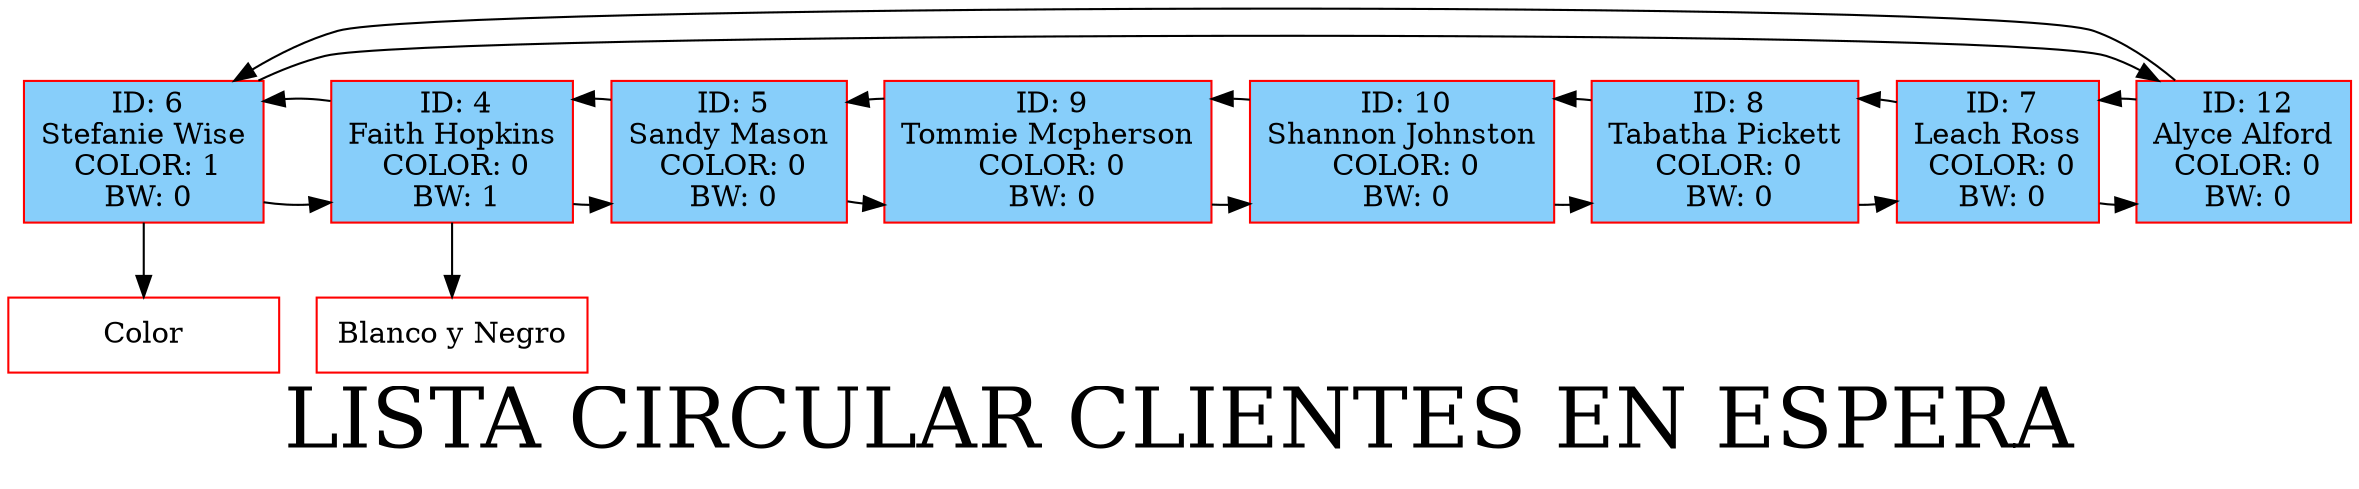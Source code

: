 digraph G { 
node[shape=box, color=red];
label="LISTA CIRCULAR CLIENTES EN ESPERA";
fontsize = 40;
nodo51228289[label=" ID: 6\nStefanie Wise\n COLOR: 1\n BW: 0" , style = filled, fillcolor = lightskyblue, group = 1]
nodo1880587981[label="Color" ,width = 1.8, group = 1]
nodo455896770[label=" ID: 4\nFaith Hopkins\n COLOR: 0\n BW: 1" , style = filled, fillcolor = lightskyblue, group = 2]
nodo1721931908[label="Blanco y Negro" ,width = 1.8, group = 2]
nodo511754216[label=" ID: 5\nSandy Mason\n COLOR: 0\n BW: 0" , style = filled, fillcolor = lightskyblue, group = 3]
nodo1198108795[label=" ID: 9\nTommie Mcpherson\n COLOR: 0\n BW: 0" , style = filled, fillcolor = lightskyblue, group = 4]
nodo214126413[label=" ID: 10\nShannon Johnston\n COLOR: 0\n BW: 0" , style = filled, fillcolor = lightskyblue, group = 5]
nodo396873410[label=" ID: 8\nTabatha Pickett\n COLOR: 0\n BW: 0" , style = filled, fillcolor = lightskyblue, group = 6]
nodo1706234378[label=" ID: 7\nLeach Ross\n COLOR: 0\n BW: 0" , style = filled, fillcolor = lightskyblue, group = 7]
nodo1323165413[label=" ID: 12\nAlyce Alford\n COLOR: 0\n BW: 0" , style = filled, fillcolor = lightskyblue, group = 8]
nodo51228289 -> nodo455896770;
nodo51228289 -> nodo1323165413;
nodo51228289 -> nodo1880587981;
nodo455896770 -> nodo511754216;
nodo455896770 -> nodo51228289;
nodo455896770 -> nodo1721931908;
nodo511754216 -> nodo1198108795;
nodo511754216 -> nodo455896770;
nodo1198108795 -> nodo214126413;
nodo1198108795 -> nodo511754216;
nodo214126413 -> nodo396873410;
nodo214126413 -> nodo1198108795;
nodo396873410 -> nodo1706234378;
nodo396873410 -> nodo214126413;
nodo1706234378 -> nodo1323165413;
nodo1706234378 -> nodo396873410;
nodo1323165413 -> nodo51228289;
nodo1323165413 -> nodo1706234378;
{ rank = same; nodo51228289; nodo455896770; nodo511754216; nodo1198108795; nodo214126413; nodo396873410; nodo1706234378; nodo1323165413;  }
} 
